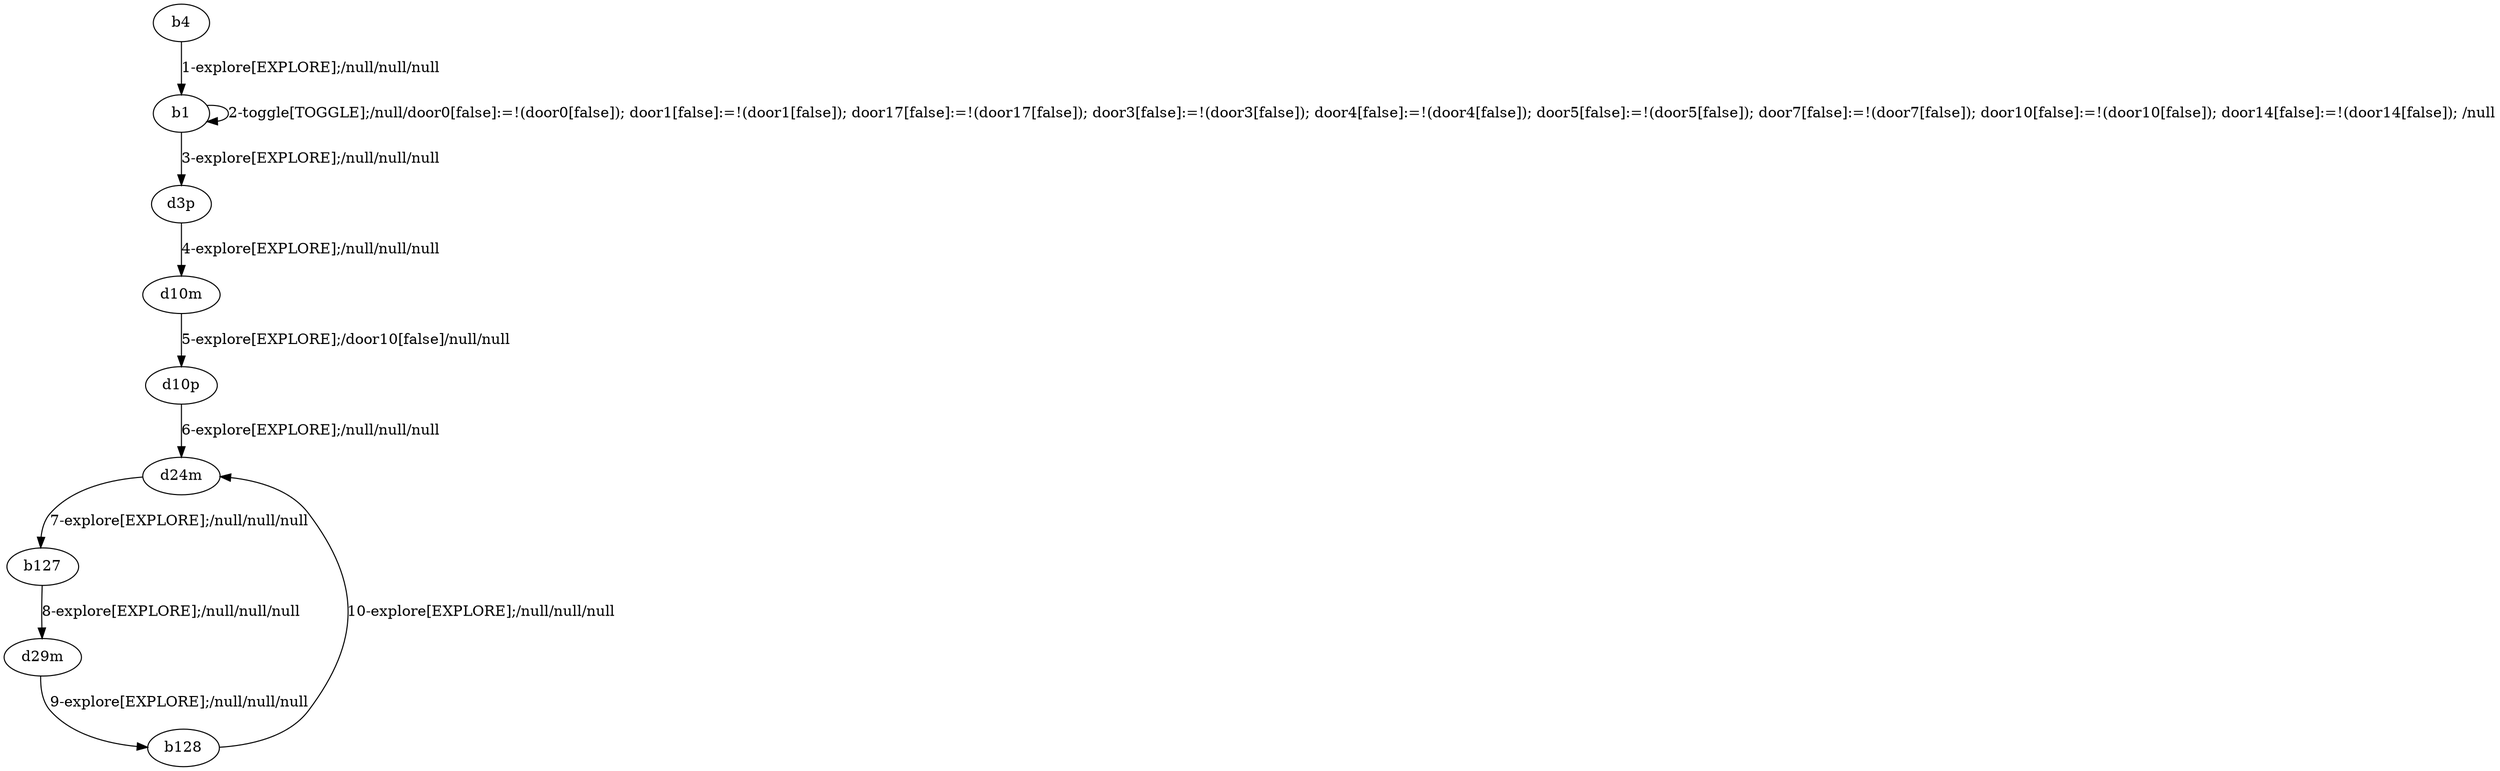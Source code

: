 # Total number of goals covered by this test: 5
# b127 --> d29m
# d24m --> b127
# b128 --> d24m
# d29m --> b128
# d10p --> d24m

digraph g {
"b4" -> "b1" [label = "1-explore[EXPLORE];/null/null/null"];
"b1" -> "b1" [label = "2-toggle[TOGGLE];/null/door0[false]:=!(door0[false]); door1[false]:=!(door1[false]); door17[false]:=!(door17[false]); door3[false]:=!(door3[false]); door4[false]:=!(door4[false]); door5[false]:=!(door5[false]); door7[false]:=!(door7[false]); door10[false]:=!(door10[false]); door14[false]:=!(door14[false]); /null"];
"b1" -> "d3p" [label = "3-explore[EXPLORE];/null/null/null"];
"d3p" -> "d10m" [label = "4-explore[EXPLORE];/null/null/null"];
"d10m" -> "d10p" [label = "5-explore[EXPLORE];/door10[false]/null/null"];
"d10p" -> "d24m" [label = "6-explore[EXPLORE];/null/null/null"];
"d24m" -> "b127" [label = "7-explore[EXPLORE];/null/null/null"];
"b127" -> "d29m" [label = "8-explore[EXPLORE];/null/null/null"];
"d29m" -> "b128" [label = "9-explore[EXPLORE];/null/null/null"];
"b128" -> "d24m" [label = "10-explore[EXPLORE];/null/null/null"];
}